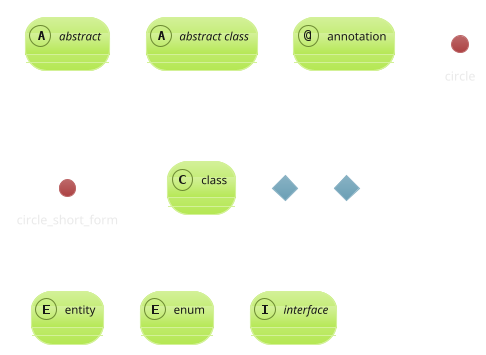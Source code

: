 ' Do not edit
' Theme Gallery
' autogenerated by script
'
@startuml
!theme hacker
abstract        abstract
abstract class  "abstract class"
annotation      annotation
circle          circle
()              circle_short_form
class           class
diamond         diamond
<>              diamond_short_form
entity          entity
enum            enum
interface       interface
@enduml
